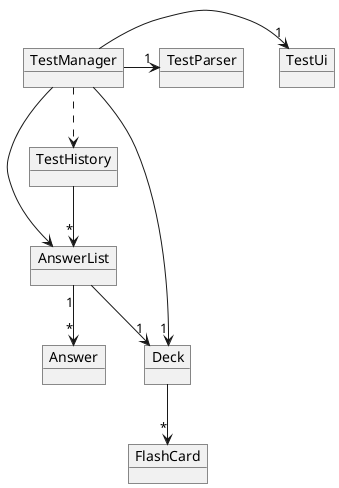 @startuml

object TestManager
object AnswerList
object Answer
object TestHistory
object Deck
object FlashCard
object TestUi
object TestParser

TestManager --> "1" Deck
TestManager -> "1" TestUi
TestManager -> "1" TestParser
TestManager --> AnswerList
TestManager ..> TestHistory


AnswerList "1" --> "*" Answer
AnswerList --> "1" Deck

TestHistory --> "*" AnswerList

Deck --> "*" FlashCard

@enduml
